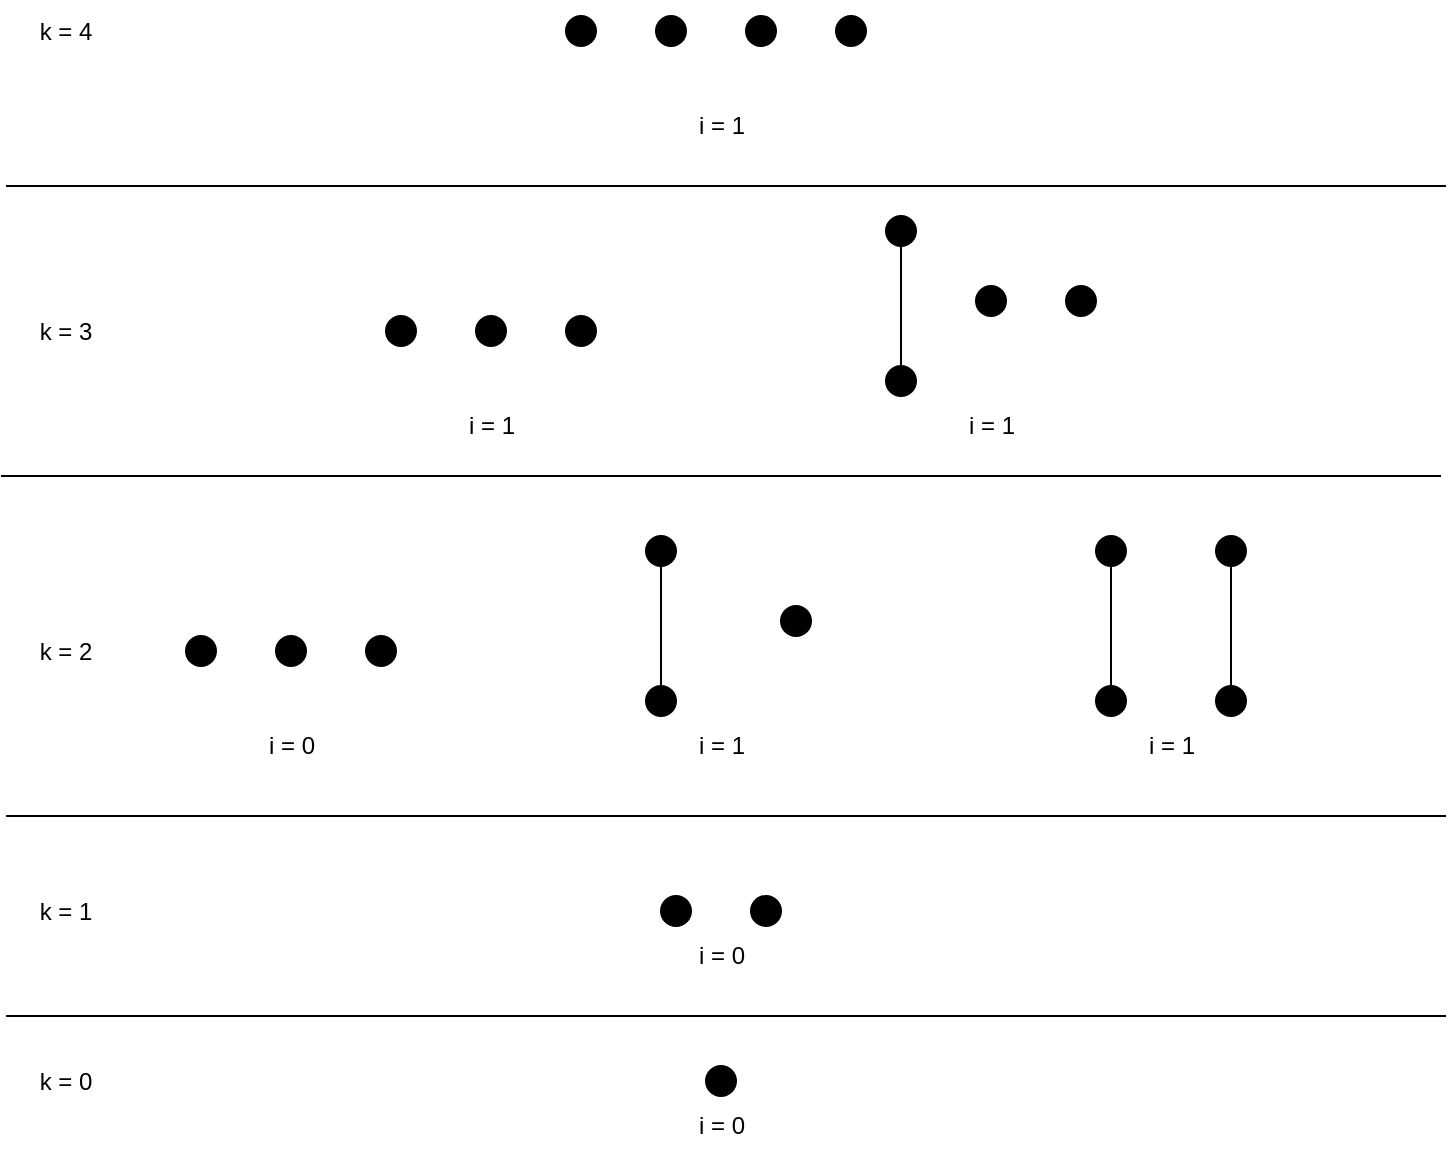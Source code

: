 <mxfile>
    <diagram id="IKs-HJXDsRrYgf6DWsiw" name="Page-1">
        <mxGraphModel dx="440" dy="404" grid="1" gridSize="10" guides="1" tooltips="1" connect="1" arrows="1" fold="1" page="1" pageScale="1" pageWidth="850" pageHeight="1100" math="0" shadow="0">
            <root>
                <mxCell id="0"/>
                <mxCell id="1" parent="0"/>
                <mxCell id="7" value="" style="ellipse;whiteSpace=wrap;html=1;aspect=fixed;fillStyle=auto;strokeColor=#000000;fillColor=#000000;" parent="1" vertex="1">
                    <mxGeometry x="430" y="1025" width="15" height="15" as="geometry"/>
                </mxCell>
                <mxCell id="8" value="i = 0" style="text;html=1;align=center;verticalAlign=middle;whiteSpace=wrap;rounded=0;strokeColor=none;" parent="1" vertex="1">
                    <mxGeometry x="407.5" y="1040" width="60" height="30" as="geometry"/>
                </mxCell>
                <mxCell id="10" value="" style="ellipse;whiteSpace=wrap;html=1;aspect=fixed;strokeColor=#000000;fillStyle=auto;fillColor=#000000;" parent="1" vertex="1">
                    <mxGeometry x="407.5" y="940" width="15" height="15" as="geometry"/>
                </mxCell>
                <mxCell id="11" value="i = 0" style="text;html=1;align=center;verticalAlign=middle;whiteSpace=wrap;rounded=0;strokeColor=none;" parent="1" vertex="1">
                    <mxGeometry x="407.5" y="955" width="60" height="30" as="geometry"/>
                </mxCell>
                <mxCell id="12" value="" style="ellipse;whiteSpace=wrap;html=1;aspect=fixed;strokeColor=#000000;fillStyle=auto;fillColor=#000000;" parent="1" vertex="1">
                    <mxGeometry x="452.5" y="940" width="15" height="15" as="geometry"/>
                </mxCell>
                <mxCell id="14" value="" style="endArrow=none;html=1;strokeColor=#000000;" parent="1" edge="1">
                    <mxGeometry width="50" height="50" relative="1" as="geometry">
                        <mxPoint x="80" y="900" as="sourcePoint"/>
                        <mxPoint x="800" y="900" as="targetPoint"/>
                    </mxGeometry>
                </mxCell>
                <mxCell id="15" value="k = 0" style="text;html=1;align=center;verticalAlign=middle;whiteSpace=wrap;rounded=0;strokeColor=none;" parent="1" vertex="1">
                    <mxGeometry x="80" y="1017.5" width="60" height="30" as="geometry"/>
                </mxCell>
                <mxCell id="16" value="k = 1" style="text;html=1;align=center;verticalAlign=middle;whiteSpace=wrap;rounded=0;strokeColor=none;" parent="1" vertex="1">
                    <mxGeometry x="80" y="932.5" width="60" height="30" as="geometry"/>
                </mxCell>
                <mxCell id="18" value="" style="endArrow=none;html=1;strokeColor=#000000;" parent="1" edge="1">
                    <mxGeometry width="50" height="50" relative="1" as="geometry">
                        <mxPoint x="80" y="1000" as="sourcePoint"/>
                        <mxPoint x="800" y="1000" as="targetPoint"/>
                    </mxGeometry>
                </mxCell>
                <mxCell id="23" value="" style="ellipse;whiteSpace=wrap;html=1;aspect=fixed;strokeColor=#000000;fillStyle=auto;fillColor=#000000;" parent="1" vertex="1">
                    <mxGeometry x="170" y="810" width="15" height="15" as="geometry"/>
                </mxCell>
                <mxCell id="24" value="i = 0" style="text;html=1;align=center;verticalAlign=middle;whiteSpace=wrap;rounded=0;strokeColor=none;" parent="1" vertex="1">
                    <mxGeometry x="192.5" y="850" width="60" height="30" as="geometry"/>
                </mxCell>
                <mxCell id="25" value="" style="ellipse;whiteSpace=wrap;html=1;aspect=fixed;strokeColor=#000000;fillStyle=auto;fillColor=#000000;" parent="1" vertex="1">
                    <mxGeometry x="260" y="810" width="15" height="15" as="geometry"/>
                </mxCell>
                <mxCell id="26" value="" style="ellipse;whiteSpace=wrap;html=1;aspect=fixed;strokeColor=#000000;fillStyle=auto;fillColor=#000000;" parent="1" vertex="1">
                    <mxGeometry x="400" y="835" width="15" height="15" as="geometry"/>
                </mxCell>
                <mxCell id="27" value="i = 1" style="text;html=1;align=center;verticalAlign=middle;whiteSpace=wrap;rounded=0;strokeColor=none;" parent="1" vertex="1">
                    <mxGeometry x="407.5" y="850" width="60" height="30" as="geometry"/>
                </mxCell>
                <mxCell id="28" value="" style="ellipse;whiteSpace=wrap;html=1;aspect=fixed;strokeColor=#000000;fillStyle=auto;fillColor=#000000;" parent="1" vertex="1">
                    <mxGeometry x="467.5" y="795" width="15" height="15" as="geometry"/>
                </mxCell>
                <mxCell id="29" value="" style="ellipse;whiteSpace=wrap;html=1;aspect=fixed;strokeColor=#000000;fillStyle=auto;fillColor=#000000;" parent="1" vertex="1">
                    <mxGeometry x="625" y="835" width="15" height="15" as="geometry"/>
                </mxCell>
                <mxCell id="30" value="i = 1" style="text;html=1;align=center;verticalAlign=middle;whiteSpace=wrap;rounded=0;strokeColor=none;" parent="1" vertex="1">
                    <mxGeometry x="632.5" y="850" width="60" height="30" as="geometry"/>
                </mxCell>
                <mxCell id="31" value="" style="ellipse;whiteSpace=wrap;html=1;aspect=fixed;strokeColor=#000000;fillStyle=auto;fillColor=#000000;" parent="1" vertex="1">
                    <mxGeometry x="685" y="835" width="15" height="15" as="geometry"/>
                </mxCell>
                <mxCell id="32" value="" style="ellipse;whiteSpace=wrap;html=1;aspect=fixed;strokeColor=#000000;fillStyle=auto;fillColor=#000000;" parent="1" vertex="1">
                    <mxGeometry x="215" y="810" width="15" height="15" as="geometry"/>
                </mxCell>
                <mxCell id="33" value="" style="ellipse;whiteSpace=wrap;html=1;aspect=fixed;strokeColor=#000000;fillStyle=auto;fillColor=#000000;" parent="1" vertex="1">
                    <mxGeometry x="400" y="760" width="15" height="15" as="geometry"/>
                </mxCell>
                <mxCell id="34" value="" style="endArrow=none;html=1;entryX=0.5;entryY=1;entryDx=0;entryDy=0;exitX=0.5;exitY=0;exitDx=0;exitDy=0;strokeColor=#000000;" parent="1" source="26" target="33" edge="1">
                    <mxGeometry width="50" height="50" relative="1" as="geometry">
                        <mxPoint x="402.5" y="920" as="sourcePoint"/>
                        <mxPoint x="452.5" y="870" as="targetPoint"/>
                    </mxGeometry>
                </mxCell>
                <mxCell id="35" value="" style="ellipse;whiteSpace=wrap;html=1;aspect=fixed;strokeColor=#000000;fillStyle=auto;fillColor=#000000;" parent="1" vertex="1">
                    <mxGeometry x="625" y="760" width="15" height="15" as="geometry"/>
                </mxCell>
                <mxCell id="36" value="" style="ellipse;whiteSpace=wrap;html=1;aspect=fixed;strokeColor=#000000;fillStyle=auto;fillColor=#000000;" parent="1" vertex="1">
                    <mxGeometry x="685" y="760" width="15" height="15" as="geometry"/>
                </mxCell>
                <mxCell id="37" value="" style="endArrow=none;html=1;entryX=0.5;entryY=1;entryDx=0;entryDy=0;exitX=0.5;exitY=0;exitDx=0;exitDy=0;strokeColor=#000000;" parent="1" source="29" target="35" edge="1">
                    <mxGeometry width="50" height="50" relative="1" as="geometry">
                        <mxPoint x="590" y="840" as="sourcePoint"/>
                        <mxPoint x="640" y="790" as="targetPoint"/>
                    </mxGeometry>
                </mxCell>
                <mxCell id="38" value="" style="endArrow=none;html=1;exitX=0.5;exitY=1;exitDx=0;exitDy=0;entryX=0.5;entryY=0;entryDx=0;entryDy=0;strokeColor=#000000;" parent="1" source="36" target="31" edge="1">
                    <mxGeometry width="50" height="50" relative="1" as="geometry">
                        <mxPoint x="590" y="840" as="sourcePoint"/>
                        <mxPoint x="640" y="790" as="targetPoint"/>
                    </mxGeometry>
                </mxCell>
                <mxCell id="40" value="" style="endArrow=none;html=1;strokeColor=#000000;" parent="1" edge="1">
                    <mxGeometry width="50" height="50" relative="1" as="geometry">
                        <mxPoint x="77.5" y="730" as="sourcePoint"/>
                        <mxPoint x="797.5" y="730" as="targetPoint"/>
                    </mxGeometry>
                </mxCell>
                <mxCell id="41" value="k = 2" style="text;html=1;align=center;verticalAlign=middle;whiteSpace=wrap;rounded=0;strokeColor=none;" parent="1" vertex="1">
                    <mxGeometry x="80" y="802.5" width="60" height="30" as="geometry"/>
                </mxCell>
                <mxCell id="42" value="" style="ellipse;whiteSpace=wrap;html=1;aspect=fixed;strokeColor=#000000;fillColor=#000000;" parent="1" vertex="1">
                    <mxGeometry x="270" y="650" width="15" height="15" as="geometry"/>
                </mxCell>
                <mxCell id="43" value="i = 1" style="text;html=1;align=center;verticalAlign=middle;whiteSpace=wrap;rounded=0;strokeColor=none;" parent="1" vertex="1">
                    <mxGeometry x="292.5" y="690" width="60" height="30" as="geometry"/>
                </mxCell>
                <mxCell id="44" value="" style="ellipse;whiteSpace=wrap;html=1;aspect=fixed;strokeColor=#000000;fillColor=#000000;" parent="1" vertex="1">
                    <mxGeometry x="360" y="650" width="15" height="15" as="geometry"/>
                </mxCell>
                <mxCell id="45" value="" style="ellipse;whiteSpace=wrap;html=1;aspect=fixed;strokeColor=#000000;fillColor=#000000;" parent="1" vertex="1">
                    <mxGeometry x="315" y="650" width="15" height="15" as="geometry"/>
                </mxCell>
                <mxCell id="46" value="" style="ellipse;whiteSpace=wrap;html=1;aspect=fixed;strokeColor=#000000;fillColor=#000000;" parent="1" vertex="1">
                    <mxGeometry x="520" y="675" width="15" height="15" as="geometry"/>
                </mxCell>
                <mxCell id="47" value="i = 1" style="text;html=1;align=center;verticalAlign=middle;whiteSpace=wrap;rounded=0;strokeColor=none;" parent="1" vertex="1">
                    <mxGeometry x="542.5" y="690" width="60" height="30" as="geometry"/>
                </mxCell>
                <mxCell id="48" value="" style="ellipse;whiteSpace=wrap;html=1;aspect=fixed;strokeColor=#000000;fillColor=#000000;" parent="1" vertex="1">
                    <mxGeometry x="610" y="635" width="15" height="15" as="geometry"/>
                </mxCell>
                <mxCell id="49" value="" style="ellipse;whiteSpace=wrap;html=1;aspect=fixed;strokeColor=#000000;fillColor=#000000;" parent="1" vertex="1">
                    <mxGeometry x="565" y="635" width="15" height="15" as="geometry"/>
                </mxCell>
                <mxCell id="50" value="" style="ellipse;whiteSpace=wrap;html=1;aspect=fixed;strokeColor=#000000;fillColor=#000000;" parent="1" vertex="1">
                    <mxGeometry x="520" y="600" width="15" height="15" as="geometry"/>
                </mxCell>
                <mxCell id="52" value="" style="endArrow=none;html=1;entryX=0.5;entryY=1;entryDx=0;entryDy=0;exitX=0.5;exitY=0;exitDx=0;exitDy=0;strokeColor=#000000;" parent="1" source="46" target="50" edge="1">
                    <mxGeometry width="50" height="50" relative="1" as="geometry">
                        <mxPoint x="470" y="720" as="sourcePoint"/>
                        <mxPoint x="520" y="670" as="targetPoint"/>
                    </mxGeometry>
                </mxCell>
                <mxCell id="53" value="" style="ellipse;whiteSpace=wrap;html=1;aspect=fixed;strokeColor=#000000;fillColor=#000000;" parent="1" vertex="1">
                    <mxGeometry x="360" y="500" width="15" height="15" as="geometry"/>
                </mxCell>
                <mxCell id="54" value="i = 1" style="text;html=1;align=center;verticalAlign=middle;whiteSpace=wrap;rounded=0;strokeColor=none;" parent="1" vertex="1">
                    <mxGeometry x="407.5" y="540" width="60" height="30" as="geometry"/>
                </mxCell>
                <mxCell id="55" value="" style="ellipse;whiteSpace=wrap;html=1;aspect=fixed;strokeColor=#000000;fillColor=#000000;" parent="1" vertex="1">
                    <mxGeometry x="450" y="500" width="15" height="15" as="geometry"/>
                </mxCell>
                <mxCell id="56" value="" style="ellipse;whiteSpace=wrap;html=1;aspect=fixed;strokeColor=#000000;fillColor=#000000;" parent="1" vertex="1">
                    <mxGeometry x="405" y="500" width="15" height="15" as="geometry"/>
                </mxCell>
                <mxCell id="57" value="" style="endArrow=none;html=1;strokeColor=#000000;" parent="1" edge="1">
                    <mxGeometry width="50" height="50" relative="1" as="geometry">
                        <mxPoint x="80" y="585" as="sourcePoint"/>
                        <mxPoint x="800" y="585" as="targetPoint"/>
                    </mxGeometry>
                </mxCell>
                <mxCell id="58" value="k = 3" style="text;html=1;align=center;verticalAlign=middle;whiteSpace=wrap;rounded=0;strokeColor=none;" parent="1" vertex="1">
                    <mxGeometry x="80" y="642.5" width="60" height="30" as="geometry"/>
                </mxCell>
                <mxCell id="59" value="k = 4" style="text;html=1;align=center;verticalAlign=middle;whiteSpace=wrap;rounded=0;strokeColor=none;" parent="1" vertex="1">
                    <mxGeometry x="80" y="492.5" width="60" height="30" as="geometry"/>
                </mxCell>
                <mxCell id="61" value="" style="ellipse;whiteSpace=wrap;html=1;aspect=fixed;strokeColor=#000000;fillColor=#000000;" parent="1" vertex="1">
                    <mxGeometry x="495" y="500" width="15" height="15" as="geometry"/>
                </mxCell>
            </root>
        </mxGraphModel>
    </diagram>
</mxfile>